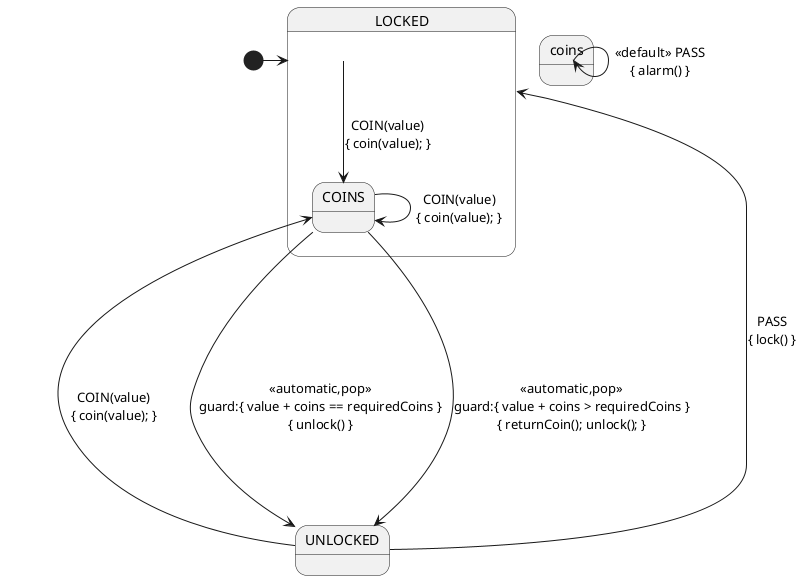 @startuml

skinparam classFontSize 9
skinparam classFontName Monospaced

[*] -right-> LOCKED

state LOCKED {
    LOCKED --> LOCKED : <<default>> PASS\n{ alarm() }
    LOCKED --> COINS : COIN(value)\n{ coin(value); }
}

state UNLOCKED {
    UNLOCKED --> LOCKED : PASS\n{ lock() }
    UNLOCKED --up--> COINS : COIN(value)\n{ coin(value); }
}

state coins {
    state COINS {
        COINS --> COINS : COIN(value)\n{ coin(value); }
        COINS --down--> UNLOCKED : <<automatic,pop>>\nguard:{ value + coins == requiredCoins }\n{ unlock() }
        COINS --down--> UNLOCKED : <<automatic,pop>>\nguard:{ value + coins > requiredCoins }\n{ returnCoin(); unlock(); }
    }
}

@enduml
